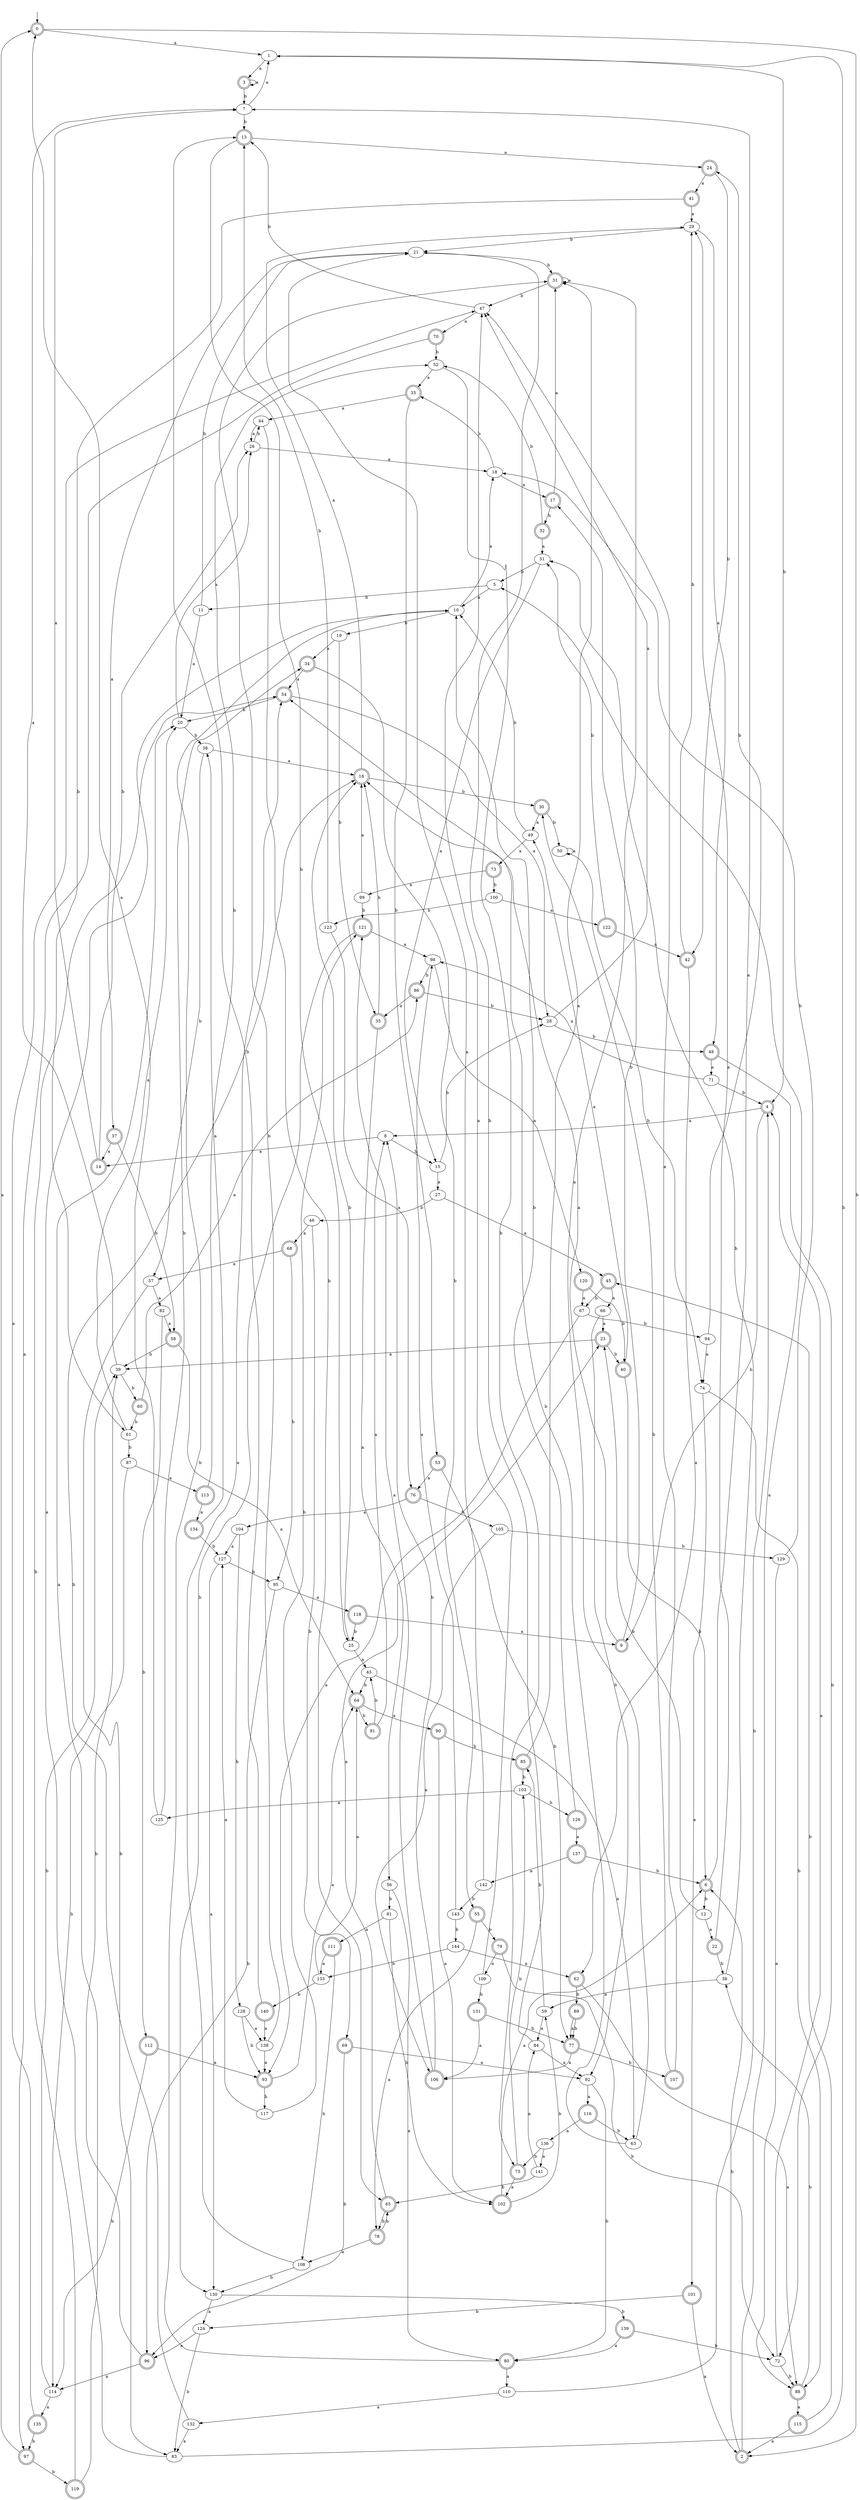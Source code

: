 digraph RandomDFA {
  __start0 [label="", shape=none];
  __start0 -> 0 [label=""];
  0 [shape=circle] [shape=doublecircle]
  0 -> 1 [label="a"]
  0 -> 2 [label="b"]
  1
  1 -> 3 [label="a"]
  1 -> 4 [label="b"]
  2 [shape=doublecircle]
  2 -> 5 [label="a"]
  2 -> 6 [label="b"]
  3 [shape=doublecircle]
  3 -> 3 [label="a"]
  3 -> 7 [label="b"]
  4 [shape=doublecircle]
  4 -> 8 [label="a"]
  4 -> 9 [label="b"]
  5
  5 -> 10 [label="a"]
  5 -> 11 [label="b"]
  6 [shape=doublecircle]
  6 -> 7 [label="a"]
  6 -> 12 [label="b"]
  7
  7 -> 1 [label="a"]
  7 -> 13 [label="b"]
  8
  8 -> 14 [label="a"]
  8 -> 15 [label="b"]
  9 [shape=doublecircle]
  9 -> 16 [label="a"]
  9 -> 17 [label="b"]
  10
  10 -> 18 [label="a"]
  10 -> 19 [label="b"]
  11
  11 -> 20 [label="a"]
  11 -> 21 [label="b"]
  12
  12 -> 22 [label="a"]
  12 -> 23 [label="b"]
  13 [shape=doublecircle]
  13 -> 24 [label="a"]
  13 -> 25 [label="b"]
  14 [shape=doublecircle]
  14 -> 7 [label="a"]
  14 -> 26 [label="b"]
  15
  15 -> 27 [label="a"]
  15 -> 28 [label="b"]
  16 [shape=doublecircle]
  16 -> 29 [label="a"]
  16 -> 30 [label="b"]
  17 [shape=doublecircle]
  17 -> 31 [label="a"]
  17 -> 32 [label="b"]
  18
  18 -> 17 [label="a"]
  18 -> 33 [label="b"]
  19
  19 -> 34 [label="a"]
  19 -> 35 [label="b"]
  20
  20 -> 26 [label="a"]
  20 -> 36 [label="b"]
  21
  21 -> 37 [label="a"]
  21 -> 31 [label="b"]
  22 [shape=doublecircle]
  22 -> 29 [label="a"]
  22 -> 38 [label="b"]
  23 [shape=doublecircle]
  23 -> 39 [label="a"]
  23 -> 40 [label="b"]
  24 [shape=doublecircle]
  24 -> 41 [label="a"]
  24 -> 42 [label="b"]
  25
  25 -> 43 [label="a"]
  25 -> 16 [label="b"]
  26
  26 -> 18 [label="a"]
  26 -> 44 [label="b"]
  27
  27 -> 45 [label="a"]
  27 -> 46 [label="b"]
  28
  28 -> 47 [label="a"]
  28 -> 48 [label="b"]
  29
  29 -> 48 [label="a"]
  29 -> 21 [label="b"]
  30 [shape=doublecircle]
  30 -> 49 [label="a"]
  30 -> 50 [label="b"]
  31 [shape=doublecircle]
  31 -> 31 [label="a"]
  31 -> 47 [label="b"]
  32 [shape=doublecircle]
  32 -> 51 [label="a"]
  32 -> 52 [label="b"]
  33 [shape=doublecircle]
  33 -> 44 [label="a"]
  33 -> 53 [label="b"]
  34 [shape=doublecircle]
  34 -> 54 [label="a"]
  34 -> 55 [label="b"]
  35 [shape=doublecircle]
  35 -> 56 [label="a"]
  35 -> 16 [label="b"]
  36
  36 -> 16 [label="a"]
  36 -> 57 [label="b"]
  37 [shape=doublecircle]
  37 -> 14 [label="a"]
  37 -> 58 [label="b"]
  38
  38 -> 59 [label="a"]
  38 -> 51 [label="b"]
  39
  39 -> 7 [label="a"]
  39 -> 60 [label="b"]
  40 [shape=doublecircle]
  40 -> 49 [label="a"]
  40 -> 6 [label="b"]
  41 [shape=doublecircle]
  41 -> 29 [label="a"]
  41 -> 61 [label="b"]
  42 [shape=doublecircle]
  42 -> 62 [label="a"]
  42 -> 29 [label="b"]
  43
  43 -> 63 [label="a"]
  43 -> 64 [label="b"]
  44
  44 -> 26 [label="a"]
  44 -> 65 [label="b"]
  45 [shape=doublecircle]
  45 -> 66 [label="a"]
  45 -> 67 [label="b"]
  46
  46 -> 68 [label="a"]
  46 -> 69 [label="b"]
  47
  47 -> 70 [label="a"]
  47 -> 13 [label="b"]
  48 [shape=doublecircle]
  48 -> 71 [label="a"]
  48 -> 72 [label="b"]
  49
  49 -> 73 [label="a"]
  49 -> 10 [label="b"]
  50
  50 -> 50 [label="a"]
  50 -> 74 [label="b"]
  51
  51 -> 15 [label="a"]
  51 -> 5 [label="b"]
  52
  52 -> 33 [label="a"]
  52 -> 75 [label="b"]
  53 [shape=doublecircle]
  53 -> 76 [label="a"]
  53 -> 77 [label="b"]
  54 [shape=doublecircle]
  54 -> 28 [label="a"]
  54 -> 20 [label="b"]
  55 [shape=doublecircle]
  55 -> 78 [label="a"]
  55 -> 79 [label="b"]
  56
  56 -> 80 [label="a"]
  56 -> 81 [label="b"]
  57
  57 -> 82 [label="a"]
  57 -> 83 [label="b"]
  58 [shape=doublecircle]
  58 -> 64 [label="a"]
  58 -> 39 [label="b"]
  59
  59 -> 84 [label="a"]
  59 -> 85 [label="b"]
  60 [shape=doublecircle]
  60 -> 86 [label="a"]
  60 -> 61 [label="b"]
  61
  61 -> 20 [label="a"]
  61 -> 87 [label="b"]
  62 [shape=doublecircle]
  62 -> 88 [label="a"]
  62 -> 89 [label="b"]
  63
  63 -> 31 [label="a"]
  63 -> 54 [label="b"]
  64 [shape=doublecircle]
  64 -> 90 [label="a"]
  64 -> 91 [label="b"]
  65 [shape=doublecircle]
  65 -> 23 [label="a"]
  65 -> 78 [label="b"]
  66
  66 -> 23 [label="a"]
  66 -> 92 [label="b"]
  67
  67 -> 93 [label="a"]
  67 -> 94 [label="b"]
  68 [shape=doublecircle]
  68 -> 57 [label="a"]
  68 -> 95 [label="b"]
  69 [shape=doublecircle]
  69 -> 92 [label="a"]
  69 -> 96 [label="b"]
  70 [shape=doublecircle]
  70 -> 97 [label="a"]
  70 -> 52 [label="b"]
  71
  71 -> 98 [label="a"]
  71 -> 4 [label="b"]
  72
  72 -> 4 [label="a"]
  72 -> 88 [label="b"]
  73 [shape=doublecircle]
  73 -> 99 [label="a"]
  73 -> 100 [label="b"]
  74
  74 -> 101 [label="a"]
  74 -> 88 [label="b"]
  75 [shape=doublecircle]
  75 -> 102 [label="a"]
  75 -> 103 [label="b"]
  76 [shape=doublecircle]
  76 -> 104 [label="a"]
  76 -> 105 [label="b"]
  77 [shape=doublecircle]
  77 -> 106 [label="a"]
  77 -> 107 [label="b"]
  78 [shape=doublecircle]
  78 -> 108 [label="a"]
  78 -> 65 [label="b"]
  79 [shape=doublecircle]
  79 -> 109 [label="a"]
  79 -> 72 [label="b"]
  80 [shape=doublecircle]
  80 -> 110 [label="a"]
  80 -> 10 [label="b"]
  81
  81 -> 111 [label="a"]
  81 -> 102 [label="b"]
  82
  82 -> 58 [label="a"]
  82 -> 112 [label="b"]
  83
  83 -> 10 [label="a"]
  83 -> 1 [label="b"]
  84
  84 -> 92 [label="a"]
  84 -> 21 [label="b"]
  85 [shape=doublecircle]
  85 -> 31 [label="a"]
  85 -> 103 [label="b"]
  86 [shape=doublecircle]
  86 -> 35 [label="a"]
  86 -> 28 [label="b"]
  87
  87 -> 113 [label="a"]
  87 -> 114 [label="b"]
  88 [shape=doublecircle]
  88 -> 115 [label="a"]
  88 -> 38 [label="b"]
  89 [shape=doublecircle]
  89 -> 77 [label="a"]
  89 -> 77 [label="b"]
  90 [shape=doublecircle]
  90 -> 102 [label="a"]
  90 -> 85 [label="b"]
  91 [shape=doublecircle]
  91 -> 8 [label="a"]
  91 -> 43 [label="b"]
  92
  92 -> 116 [label="a"]
  92 -> 80 [label="b"]
  93 [shape=doublecircle]
  93 -> 64 [label="a"]
  93 -> 117 [label="b"]
  94
  94 -> 74 [label="a"]
  94 -> 24 [label="b"]
  95
  95 -> 118 [label="a"]
  95 -> 96 [label="b"]
  96 [shape=doublecircle]
  96 -> 114 [label="a"]
  96 -> 39 [label="b"]
  97 [shape=doublecircle]
  97 -> 0 [label="a"]
  97 -> 119 [label="b"]
  98
  98 -> 120 [label="a"]
  98 -> 86 [label="b"]
  99
  99 -> 16 [label="a"]
  99 -> 121 [label="b"]
  100
  100 -> 122 [label="a"]
  100 -> 123 [label="b"]
  101 [shape=doublecircle]
  101 -> 2 [label="a"]
  101 -> 124 [label="b"]
  102 [shape=doublecircle]
  102 -> 6 [label="a"]
  102 -> 59 [label="b"]
  103
  103 -> 125 [label="a"]
  103 -> 126 [label="b"]
  104
  104 -> 127 [label="a"]
  104 -> 128 [label="b"]
  105
  105 -> 106 [label="a"]
  105 -> 129 [label="b"]
  106 [shape=doublecircle]
  106 -> 121 [label="a"]
  106 -> 8 [label="b"]
  107 [shape=doublecircle]
  107 -> 47 [label="a"]
  107 -> 30 [label="b"]
  108
  108 -> 54 [label="a"]
  108 -> 130 [label="b"]
  109
  109 -> 47 [label="a"]
  109 -> 131 [label="b"]
  110
  110 -> 132 [label="a"]
  110 -> 4 [label="b"]
  111 [shape=doublecircle]
  111 -> 133 [label="a"]
  111 -> 108 [label="b"]
  112 [shape=doublecircle]
  112 -> 93 [label="a"]
  112 -> 114 [label="b"]
  113 [shape=doublecircle]
  113 -> 134 [label="a"]
  113 -> 52 [label="b"]
  114
  114 -> 135 [label="a"]
  114 -> 39 [label="b"]
  115 [shape=doublecircle]
  115 -> 2 [label="a"]
  115 -> 45 [label="b"]
  116 [shape=doublecircle]
  116 -> 136 [label="a"]
  116 -> 63 [label="b"]
  117
  117 -> 127 [label="a"]
  117 -> 121 [label="b"]
  118 [shape=doublecircle]
  118 -> 9 [label="a"]
  118 -> 25 [label="b"]
  119 [shape=doublecircle]
  119 -> 20 [label="a"]
  119 -> 54 [label="b"]
  120 [shape=doublecircle]
  120 -> 67 [label="a"]
  120 -> 40 [label="b"]
  121 [shape=doublecircle]
  121 -> 98 [label="a"]
  121 -> 130 [label="b"]
  122 [shape=doublecircle]
  122 -> 42 [label="a"]
  122 -> 51 [label="b"]
  123
  123 -> 76 [label="a"]
  123 -> 13 [label="b"]
  124
  124 -> 96 [label="a"]
  124 -> 83 [label="b"]
  125
  125 -> 0 [label="a"]
  125 -> 34 [label="b"]
  126 [shape=doublecircle]
  126 -> 137 [label="a"]
  126 -> 10 [label="b"]
  127
  127 -> 130 [label="a"]
  127 -> 95 [label="b"]
  128
  128 -> 138 [label="a"]
  128 -> 93 [label="b"]
  129
  129 -> 88 [label="a"]
  129 -> 18 [label="b"]
  130
  130 -> 124 [label="a"]
  130 -> 139 [label="b"]
  131 [shape=doublecircle]
  131 -> 106 [label="a"]
  131 -> 77 [label="b"]
  132
  132 -> 83 [label="a"]
  132 -> 16 [label="b"]
  133
  133 -> 64 [label="a"]
  133 -> 140 [label="b"]
  134 [shape=doublecircle]
  134 -> 36 [label="a"]
  134 -> 127 [label="b"]
  135 [shape=doublecircle]
  135 -> 47 [label="a"]
  135 -> 97 [label="b"]
  136
  136 -> 141 [label="a"]
  136 -> 75 [label="b"]
  137 [shape=doublecircle]
  137 -> 142 [label="a"]
  137 -> 6 [label="b"]
  138
  138 -> 93 [label="a"]
  138 -> 31 [label="b"]
  139 [shape=doublecircle]
  139 -> 80 [label="a"]
  139 -> 72 [label="b"]
  140 [shape=doublecircle]
  140 -> 138 [label="a"]
  140 -> 13 [label="b"]
  141
  141 -> 84 [label="a"]
  141 -> 65 [label="b"]
  142
  142 -> 21 [label="a"]
  142 -> 143 [label="b"]
  143
  143 -> 98 [label="a"]
  143 -> 144 [label="b"]
  144
  144 -> 62 [label="a"]
  144 -> 133 [label="b"]
}
